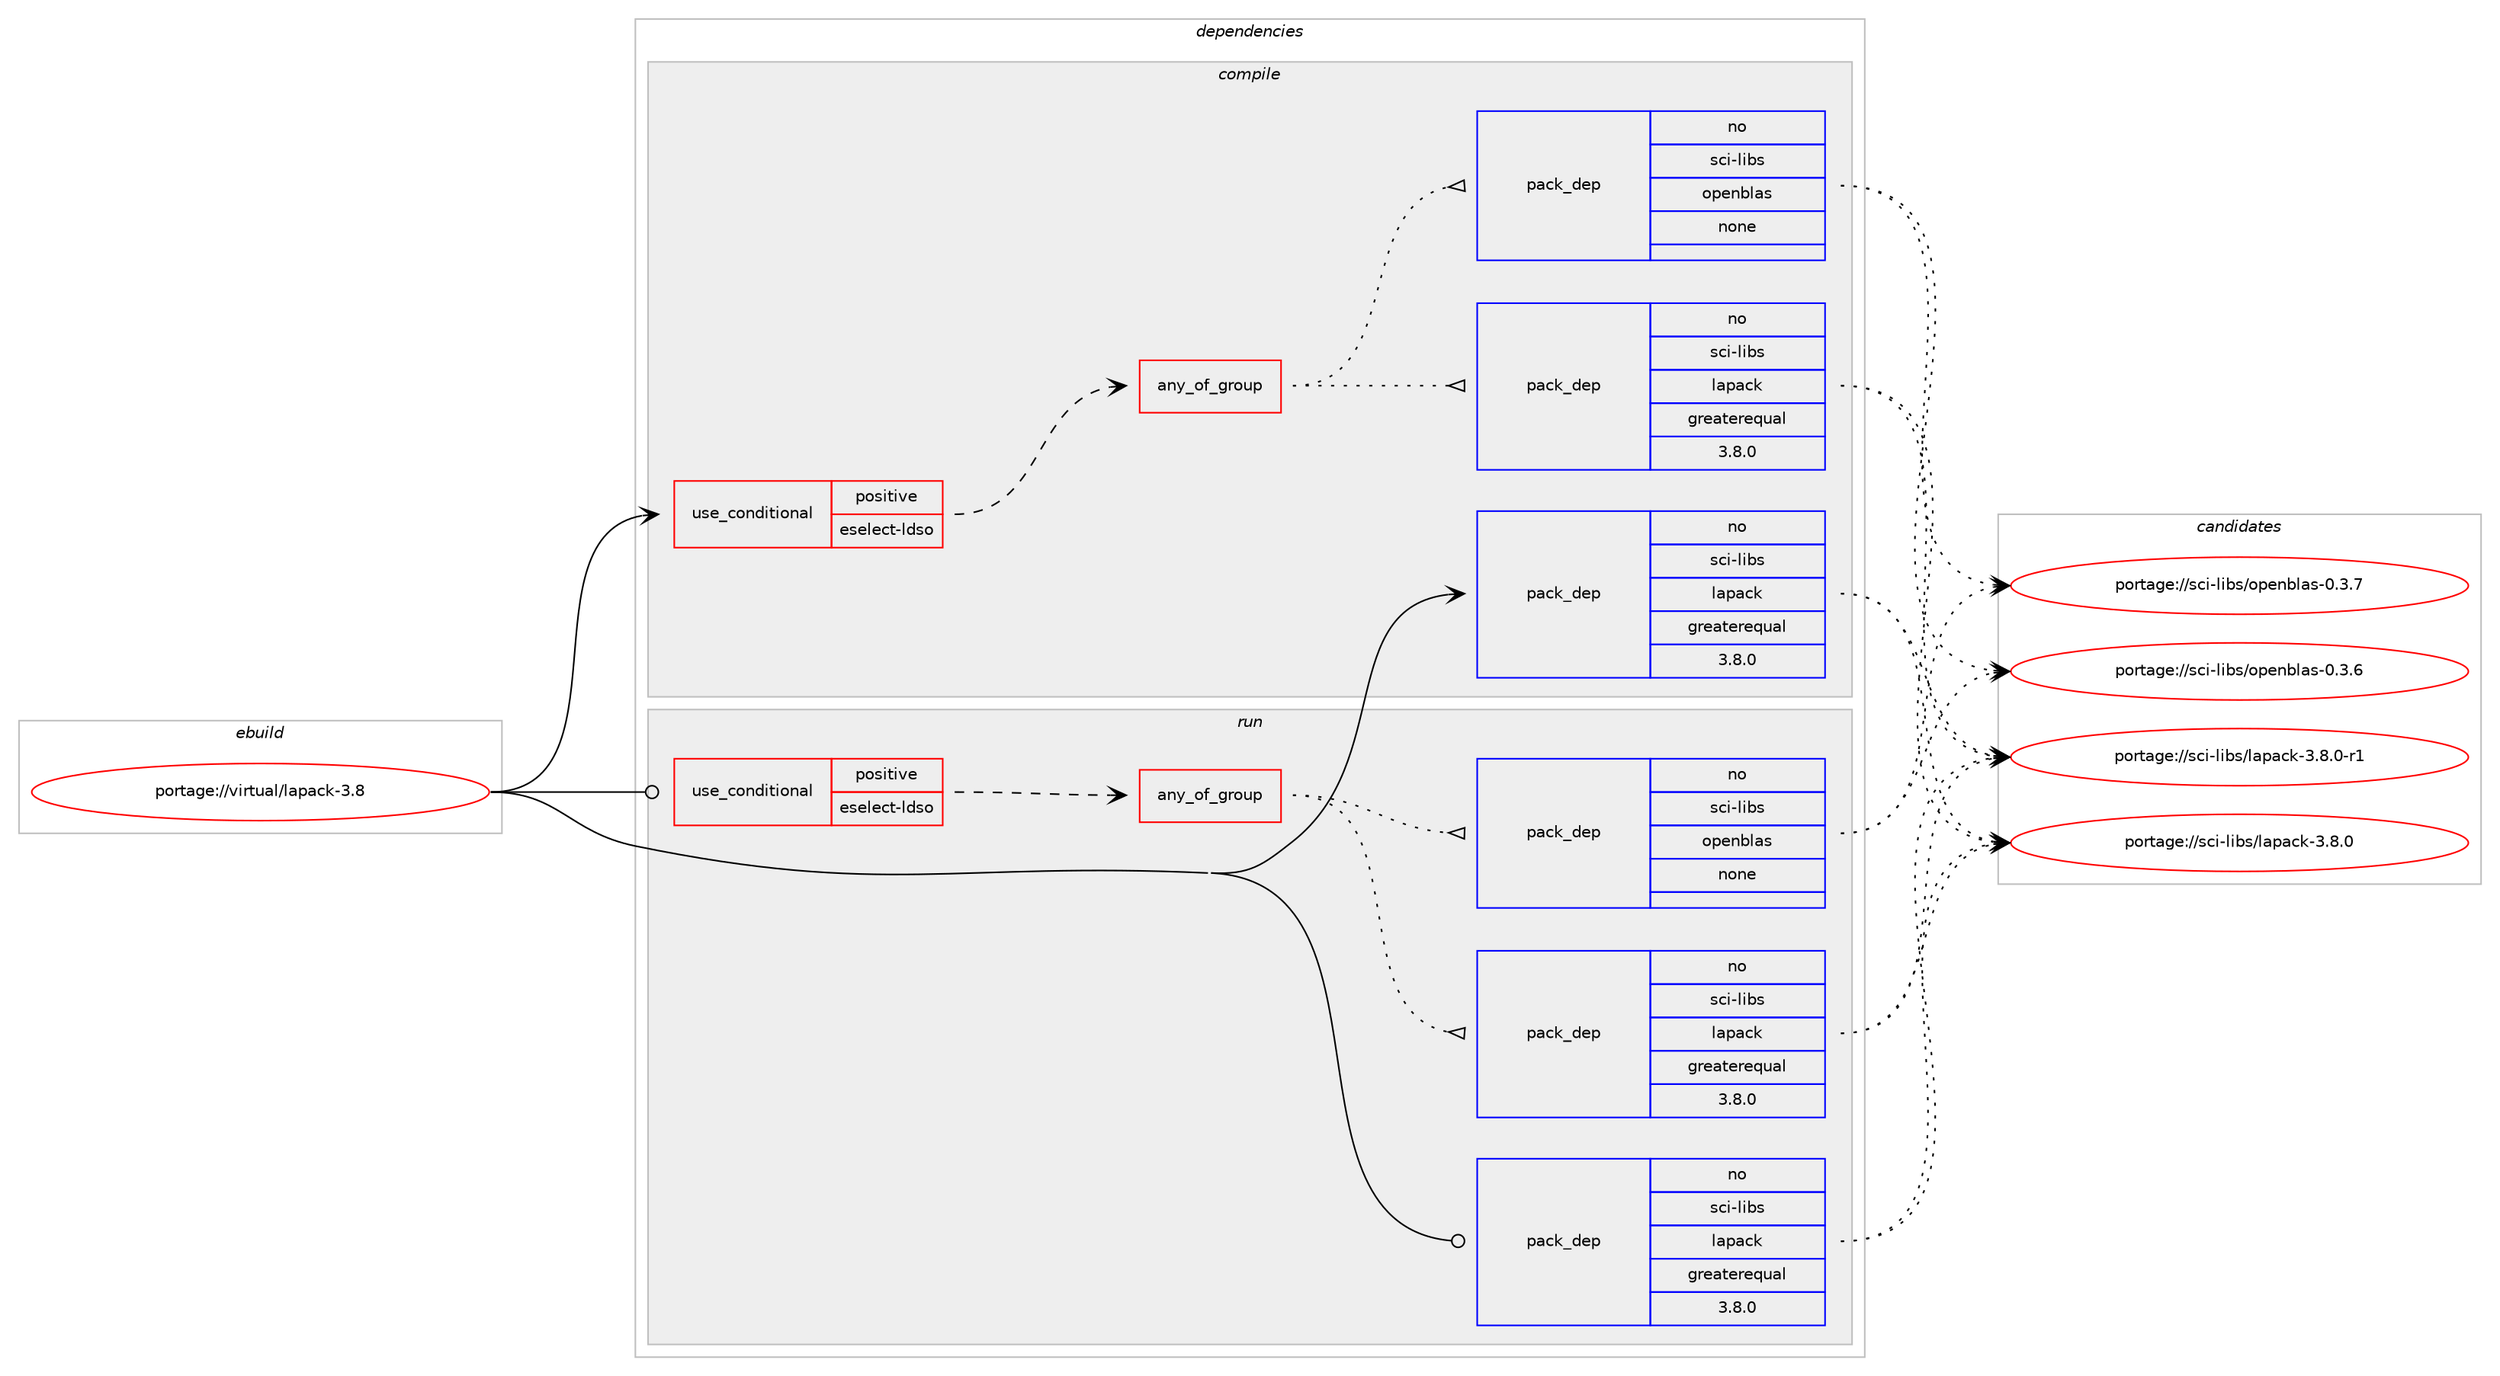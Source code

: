 digraph prolog {

# *************
# Graph options
# *************

newrank=true;
concentrate=true;
compound=true;
graph [rankdir=LR,fontname=Helvetica,fontsize=10,ranksep=1.5];#, ranksep=2.5, nodesep=0.2];
edge  [arrowhead=vee];
node  [fontname=Helvetica,fontsize=10];

# **********
# The ebuild
# **********

subgraph cluster_leftcol {
color=gray;
rank=same;
label=<<i>ebuild</i>>;
id [label="portage://virtual/lapack-3.8", color=red, width=4, href="../virtual/lapack-3.8.svg"];
}

# ****************
# The dependencies
# ****************

subgraph cluster_midcol {
color=gray;
label=<<i>dependencies</i>>;
subgraph cluster_compile {
fillcolor="#eeeeee";
style=filled;
label=<<i>compile</i>>;
subgraph cond1436 {
dependency9396 [label=<<TABLE BORDER="0" CELLBORDER="1" CELLSPACING="0" CELLPADDING="4"><TR><TD ROWSPAN="3" CELLPADDING="10">use_conditional</TD></TR><TR><TD>positive</TD></TR><TR><TD>eselect-ldso</TD></TR></TABLE>>, shape=none, color=red];
subgraph any228 {
dependency9397 [label=<<TABLE BORDER="0" CELLBORDER="1" CELLSPACING="0" CELLPADDING="4"><TR><TD CELLPADDING="10">any_of_group</TD></TR></TABLE>>, shape=none, color=red];subgraph pack7730 {
dependency9398 [label=<<TABLE BORDER="0" CELLBORDER="1" CELLSPACING="0" CELLPADDING="4" WIDTH="220"><TR><TD ROWSPAN="6" CELLPADDING="30">pack_dep</TD></TR><TR><TD WIDTH="110">no</TD></TR><TR><TD>sci-libs</TD></TR><TR><TD>lapack</TD></TR><TR><TD>greaterequal</TD></TR><TR><TD>3.8.0</TD></TR></TABLE>>, shape=none, color=blue];
}
dependency9397:e -> dependency9398:w [weight=20,style="dotted",arrowhead="oinv"];
subgraph pack7731 {
dependency9399 [label=<<TABLE BORDER="0" CELLBORDER="1" CELLSPACING="0" CELLPADDING="4" WIDTH="220"><TR><TD ROWSPAN="6" CELLPADDING="30">pack_dep</TD></TR><TR><TD WIDTH="110">no</TD></TR><TR><TD>sci-libs</TD></TR><TR><TD>openblas</TD></TR><TR><TD>none</TD></TR><TR><TD></TD></TR></TABLE>>, shape=none, color=blue];
}
dependency9397:e -> dependency9399:w [weight=20,style="dotted",arrowhead="oinv"];
}
dependency9396:e -> dependency9397:w [weight=20,style="dashed",arrowhead="vee"];
}
id:e -> dependency9396:w [weight=20,style="solid",arrowhead="vee"];
subgraph pack7732 {
dependency9400 [label=<<TABLE BORDER="0" CELLBORDER="1" CELLSPACING="0" CELLPADDING="4" WIDTH="220"><TR><TD ROWSPAN="6" CELLPADDING="30">pack_dep</TD></TR><TR><TD WIDTH="110">no</TD></TR><TR><TD>sci-libs</TD></TR><TR><TD>lapack</TD></TR><TR><TD>greaterequal</TD></TR><TR><TD>3.8.0</TD></TR></TABLE>>, shape=none, color=blue];
}
id:e -> dependency9400:w [weight=20,style="solid",arrowhead="vee"];
}
subgraph cluster_compileandrun {
fillcolor="#eeeeee";
style=filled;
label=<<i>compile and run</i>>;
}
subgraph cluster_run {
fillcolor="#eeeeee";
style=filled;
label=<<i>run</i>>;
subgraph cond1437 {
dependency9401 [label=<<TABLE BORDER="0" CELLBORDER="1" CELLSPACING="0" CELLPADDING="4"><TR><TD ROWSPAN="3" CELLPADDING="10">use_conditional</TD></TR><TR><TD>positive</TD></TR><TR><TD>eselect-ldso</TD></TR></TABLE>>, shape=none, color=red];
subgraph any229 {
dependency9402 [label=<<TABLE BORDER="0" CELLBORDER="1" CELLSPACING="0" CELLPADDING="4"><TR><TD CELLPADDING="10">any_of_group</TD></TR></TABLE>>, shape=none, color=red];subgraph pack7733 {
dependency9403 [label=<<TABLE BORDER="0" CELLBORDER="1" CELLSPACING="0" CELLPADDING="4" WIDTH="220"><TR><TD ROWSPAN="6" CELLPADDING="30">pack_dep</TD></TR><TR><TD WIDTH="110">no</TD></TR><TR><TD>sci-libs</TD></TR><TR><TD>lapack</TD></TR><TR><TD>greaterequal</TD></TR><TR><TD>3.8.0</TD></TR></TABLE>>, shape=none, color=blue];
}
dependency9402:e -> dependency9403:w [weight=20,style="dotted",arrowhead="oinv"];
subgraph pack7734 {
dependency9404 [label=<<TABLE BORDER="0" CELLBORDER="1" CELLSPACING="0" CELLPADDING="4" WIDTH="220"><TR><TD ROWSPAN="6" CELLPADDING="30">pack_dep</TD></TR><TR><TD WIDTH="110">no</TD></TR><TR><TD>sci-libs</TD></TR><TR><TD>openblas</TD></TR><TR><TD>none</TD></TR><TR><TD></TD></TR></TABLE>>, shape=none, color=blue];
}
dependency9402:e -> dependency9404:w [weight=20,style="dotted",arrowhead="oinv"];
}
dependency9401:e -> dependency9402:w [weight=20,style="dashed",arrowhead="vee"];
}
id:e -> dependency9401:w [weight=20,style="solid",arrowhead="odot"];
subgraph pack7735 {
dependency9405 [label=<<TABLE BORDER="0" CELLBORDER="1" CELLSPACING="0" CELLPADDING="4" WIDTH="220"><TR><TD ROWSPAN="6" CELLPADDING="30">pack_dep</TD></TR><TR><TD WIDTH="110">no</TD></TR><TR><TD>sci-libs</TD></TR><TR><TD>lapack</TD></TR><TR><TD>greaterequal</TD></TR><TR><TD>3.8.0</TD></TR></TABLE>>, shape=none, color=blue];
}
id:e -> dependency9405:w [weight=20,style="solid",arrowhead="odot"];
}
}

# **************
# The candidates
# **************

subgraph cluster_choices {
rank=same;
color=gray;
label=<<i>candidates</i>>;

subgraph choice7730 {
color=black;
nodesep=1;
choice115991054510810598115471089711297991074551465646484511449 [label="portage://sci-libs/lapack-3.8.0-r1", color=red, width=4,href="../sci-libs/lapack-3.8.0-r1.svg"];
choice11599105451081059811547108971129799107455146564648 [label="portage://sci-libs/lapack-3.8.0", color=red, width=4,href="../sci-libs/lapack-3.8.0.svg"];
dependency9398:e -> choice115991054510810598115471089711297991074551465646484511449:w [style=dotted,weight="100"];
dependency9398:e -> choice11599105451081059811547108971129799107455146564648:w [style=dotted,weight="100"];
}
subgraph choice7731 {
color=black;
nodesep=1;
choice115991054510810598115471111121011109810897115454846514655 [label="portage://sci-libs/openblas-0.3.7", color=red, width=4,href="../sci-libs/openblas-0.3.7.svg"];
choice115991054510810598115471111121011109810897115454846514654 [label="portage://sci-libs/openblas-0.3.6", color=red, width=4,href="../sci-libs/openblas-0.3.6.svg"];
dependency9399:e -> choice115991054510810598115471111121011109810897115454846514655:w [style=dotted,weight="100"];
dependency9399:e -> choice115991054510810598115471111121011109810897115454846514654:w [style=dotted,weight="100"];
}
subgraph choice7732 {
color=black;
nodesep=1;
choice115991054510810598115471089711297991074551465646484511449 [label="portage://sci-libs/lapack-3.8.0-r1", color=red, width=4,href="../sci-libs/lapack-3.8.0-r1.svg"];
choice11599105451081059811547108971129799107455146564648 [label="portage://sci-libs/lapack-3.8.0", color=red, width=4,href="../sci-libs/lapack-3.8.0.svg"];
dependency9400:e -> choice115991054510810598115471089711297991074551465646484511449:w [style=dotted,weight="100"];
dependency9400:e -> choice11599105451081059811547108971129799107455146564648:w [style=dotted,weight="100"];
}
subgraph choice7733 {
color=black;
nodesep=1;
choice115991054510810598115471089711297991074551465646484511449 [label="portage://sci-libs/lapack-3.8.0-r1", color=red, width=4,href="../sci-libs/lapack-3.8.0-r1.svg"];
choice11599105451081059811547108971129799107455146564648 [label="portage://sci-libs/lapack-3.8.0", color=red, width=4,href="../sci-libs/lapack-3.8.0.svg"];
dependency9403:e -> choice115991054510810598115471089711297991074551465646484511449:w [style=dotted,weight="100"];
dependency9403:e -> choice11599105451081059811547108971129799107455146564648:w [style=dotted,weight="100"];
}
subgraph choice7734 {
color=black;
nodesep=1;
choice115991054510810598115471111121011109810897115454846514655 [label="portage://sci-libs/openblas-0.3.7", color=red, width=4,href="../sci-libs/openblas-0.3.7.svg"];
choice115991054510810598115471111121011109810897115454846514654 [label="portage://sci-libs/openblas-0.3.6", color=red, width=4,href="../sci-libs/openblas-0.3.6.svg"];
dependency9404:e -> choice115991054510810598115471111121011109810897115454846514655:w [style=dotted,weight="100"];
dependency9404:e -> choice115991054510810598115471111121011109810897115454846514654:w [style=dotted,weight="100"];
}
subgraph choice7735 {
color=black;
nodesep=1;
choice115991054510810598115471089711297991074551465646484511449 [label="portage://sci-libs/lapack-3.8.0-r1", color=red, width=4,href="../sci-libs/lapack-3.8.0-r1.svg"];
choice11599105451081059811547108971129799107455146564648 [label="portage://sci-libs/lapack-3.8.0", color=red, width=4,href="../sci-libs/lapack-3.8.0.svg"];
dependency9405:e -> choice115991054510810598115471089711297991074551465646484511449:w [style=dotted,weight="100"];
dependency9405:e -> choice11599105451081059811547108971129799107455146564648:w [style=dotted,weight="100"];
}
}

}
